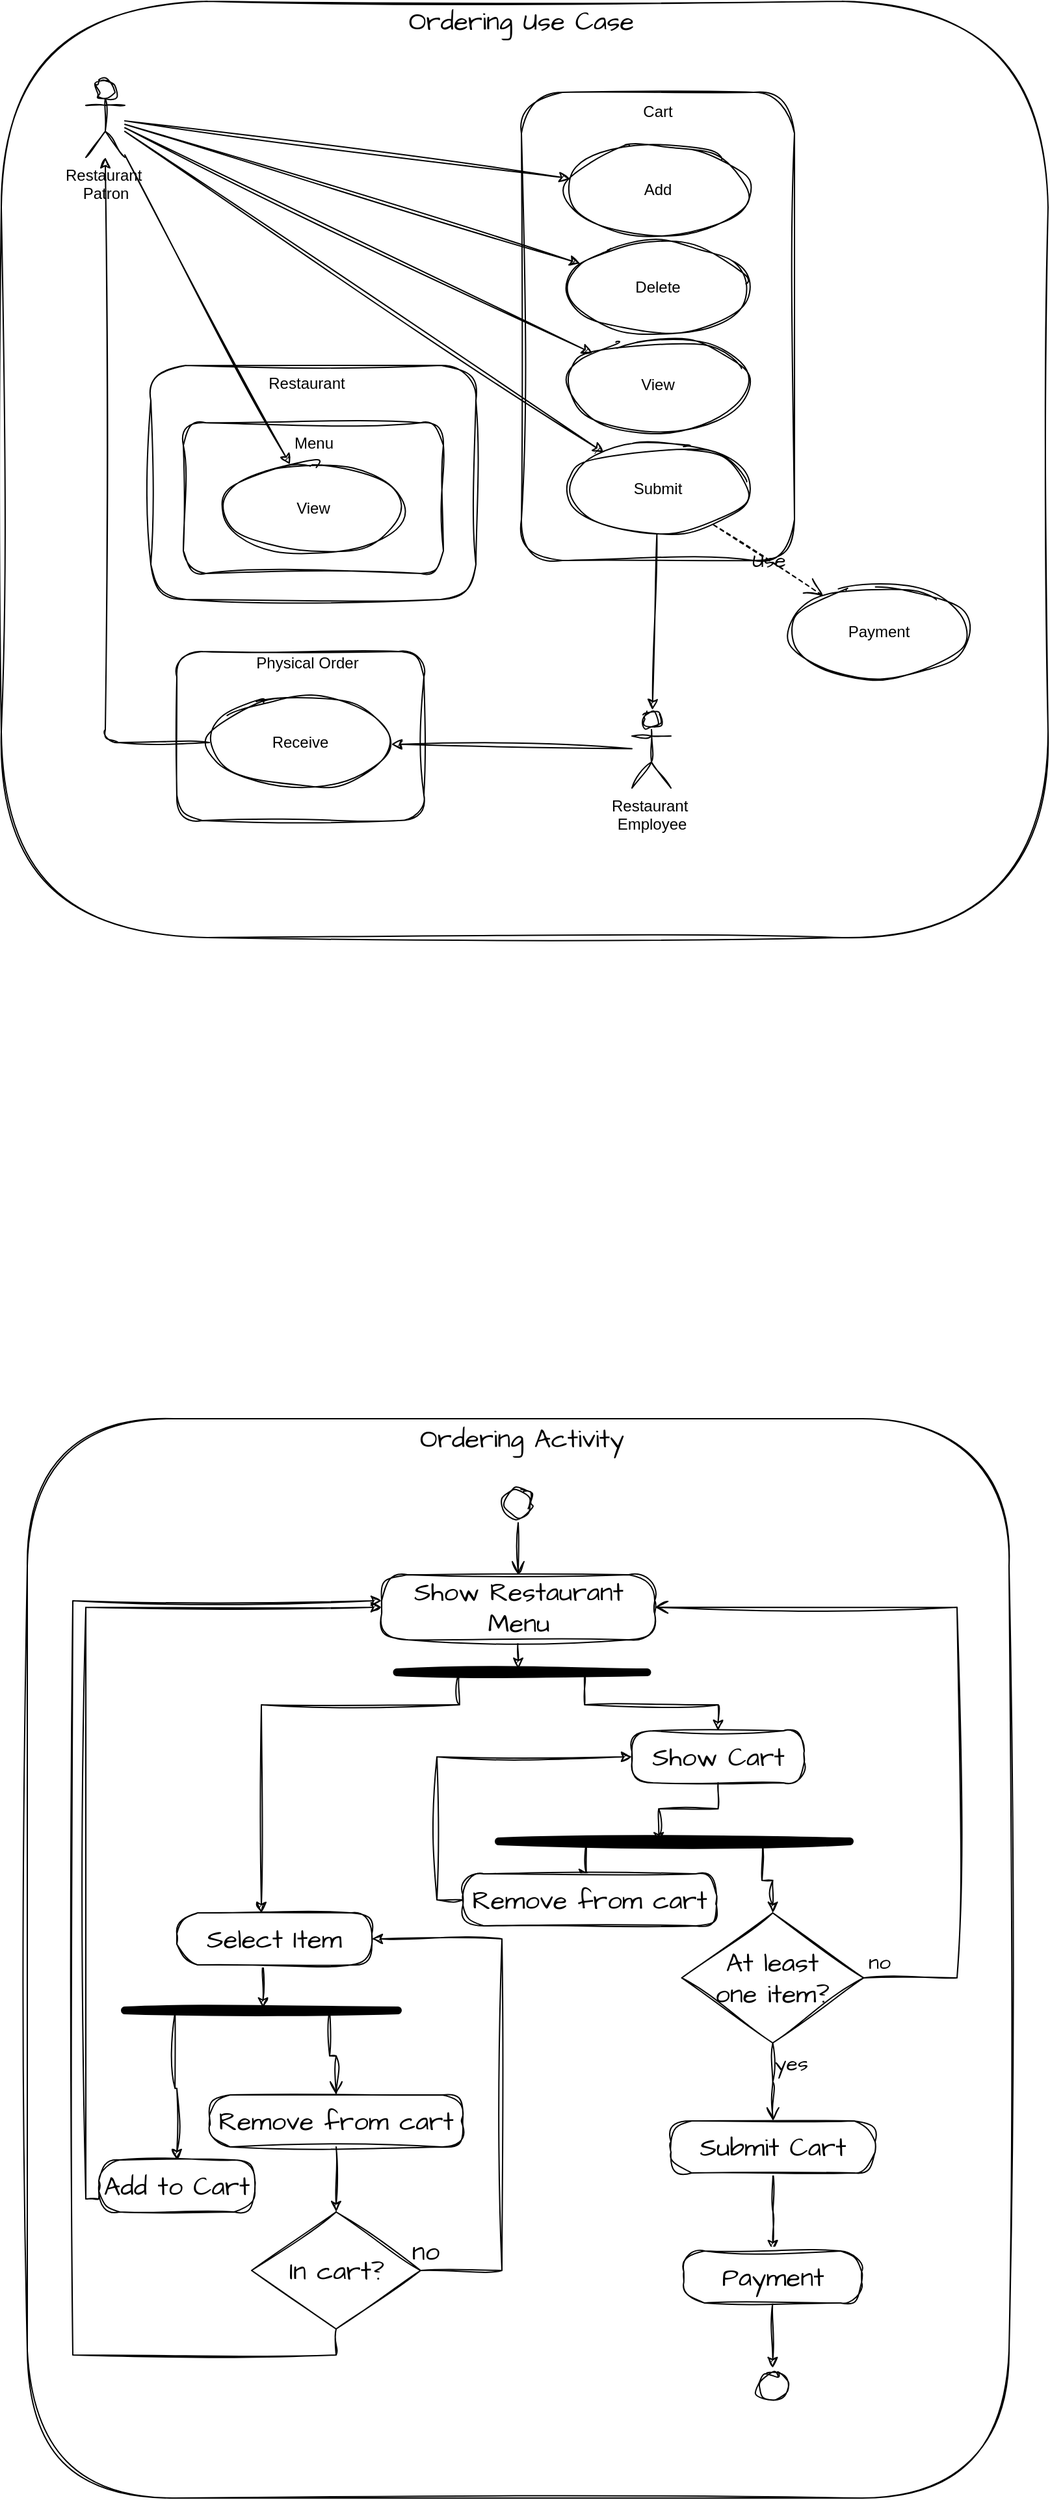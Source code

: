<mxfile version="21.4.0" type="device">
  <diagram name="Page-1" id="iVIAJpsjtNyqfuqqcP6n">
    <mxGraphModel dx="1335" dy="992" grid="1" gridSize="10" guides="1" tooltips="1" connect="1" arrows="1" fold="1" page="1" pageScale="1" pageWidth="850" pageHeight="1100" math="0" shadow="0">
      <root>
        <mxCell id="0" />
        <mxCell id="1" parent="0" />
        <mxCell id="poaK0A92fAtAV2oWqRkP-4" value="" style="rounded=1;whiteSpace=wrap;html=1;sketch=1;curveFitting=1;jiggle=2;labelBackgroundColor=none;arcSize=22;" parent="1" vertex="1">
          <mxGeometry x="25" y="30" width="805" height="720" as="geometry" />
        </mxCell>
        <mxCell id="Z1-gcSMTF0BbCp_BxVpH-2" value="Ordering Use Case" style="text;html=1;strokeColor=none;fillColor=none;align=center;verticalAlign=middle;whiteSpace=wrap;rounded=0;fontSize=20;fontFamily=Architects Daughter;labelBackgroundColor=none;" vertex="1" parent="1">
          <mxGeometry x="310" y="30" width="230" height="30" as="geometry" />
        </mxCell>
        <mxCell id="poaK0A92fAtAV2oWqRkP-1" value="Restaurant&amp;nbsp;&lt;br&gt;Patron" style="shape=umlActor;verticalLabelPosition=bottom;verticalAlign=top;html=1;outlineConnect=0;sketch=1;curveFitting=1;jiggle=2;rounded=1;labelBackgroundColor=none;" parent="1" vertex="1">
          <mxGeometry x="90" y="90" width="30" height="60" as="geometry" />
        </mxCell>
        <mxCell id="poaK0A92fAtAV2oWqRkP-2" value="Restaurant&amp;nbsp;&lt;br&gt;Employee" style="shape=umlActor;verticalLabelPosition=bottom;verticalAlign=top;html=1;outlineConnect=0;sketch=1;curveFitting=1;jiggle=2;rounded=1;labelBackgroundColor=none;" parent="1" vertex="1">
          <mxGeometry x="510" y="575" width="30" height="60" as="geometry" />
        </mxCell>
        <mxCell id="poaK0A92fAtAV2oWqRkP-46" value="" style="group;sketch=1;curveFitting=1;jiggle=2;labelBorderColor=default;rounded=1;labelBackgroundColor=none;" parent="1" vertex="1" connectable="0">
          <mxGeometry x="425" y="100" width="210" height="360" as="geometry" />
        </mxCell>
        <mxCell id="poaK0A92fAtAV2oWqRkP-16" value="" style="group;sketch=1;curveFitting=1;jiggle=2;rounded=1;labelBackgroundColor=none;" parent="poaK0A92fAtAV2oWqRkP-46" vertex="1" connectable="0">
          <mxGeometry width="210" height="360" as="geometry" />
        </mxCell>
        <mxCell id="poaK0A92fAtAV2oWqRkP-8" value="" style="rounded=1;whiteSpace=wrap;html=1;sketch=1;curveFitting=1;jiggle=2;labelBackgroundColor=none;" parent="poaK0A92fAtAV2oWqRkP-16" vertex="1">
          <mxGeometry width="210" height="360" as="geometry" />
        </mxCell>
        <mxCell id="poaK0A92fAtAV2oWqRkP-9" value="Cart" style="text;html=1;align=center;verticalAlign=middle;whiteSpace=wrap;rounded=1;labelBackgroundColor=none;sketch=1;curveFitting=1;jiggle=2;" parent="poaK0A92fAtAV2oWqRkP-16" vertex="1">
          <mxGeometry x="75" width="60" height="30" as="geometry" />
        </mxCell>
        <mxCell id="poaK0A92fAtAV2oWqRkP-6" value="Delete" style="ellipse;whiteSpace=wrap;html=1;sketch=1;curveFitting=1;jiggle=2;rounded=1;labelBackgroundColor=none;" parent="poaK0A92fAtAV2oWqRkP-46" vertex="1">
          <mxGeometry x="35" y="115" width="140" height="70" as="geometry" />
        </mxCell>
        <mxCell id="poaK0A92fAtAV2oWqRkP-7" value="Add" style="ellipse;whiteSpace=wrap;html=1;sketch=1;curveFitting=1;jiggle=2;rounded=1;labelBackgroundColor=none;" parent="poaK0A92fAtAV2oWqRkP-46" vertex="1">
          <mxGeometry x="35" y="40" width="140" height="70" as="geometry" />
        </mxCell>
        <mxCell id="poaK0A92fAtAV2oWqRkP-10" value="View" style="ellipse;whiteSpace=wrap;html=1;sketch=1;curveFitting=1;jiggle=2;rounded=1;labelBackgroundColor=none;" parent="poaK0A92fAtAV2oWqRkP-46" vertex="1">
          <mxGeometry x="35" y="190" width="140" height="70" as="geometry" />
        </mxCell>
        <mxCell id="poaK0A92fAtAV2oWqRkP-14" value="Submit" style="ellipse;whiteSpace=wrap;html=1;sketch=1;curveFitting=1;jiggle=2;rounded=1;labelBackgroundColor=none;" parent="poaK0A92fAtAV2oWqRkP-46" vertex="1">
          <mxGeometry x="35" y="270" width="140" height="70" as="geometry" />
        </mxCell>
        <mxCell id="poaK0A92fAtAV2oWqRkP-28" style="rounded=1;orthogonalLoop=1;jettySize=auto;html=1;sketch=1;curveFitting=1;jiggle=2;labelBackgroundColor=none;fontColor=default;" parent="1" source="poaK0A92fAtAV2oWqRkP-14" target="poaK0A92fAtAV2oWqRkP-2" edge="1">
          <mxGeometry relative="1" as="geometry" />
        </mxCell>
        <mxCell id="poaK0A92fAtAV2oWqRkP-22" style="rounded=1;orthogonalLoop=1;jettySize=auto;html=1;sketch=1;curveFitting=1;jiggle=2;labelBackgroundColor=none;fontColor=default;" parent="1" source="poaK0A92fAtAV2oWqRkP-1" target="poaK0A92fAtAV2oWqRkP-7" edge="1">
          <mxGeometry relative="1" as="geometry" />
        </mxCell>
        <mxCell id="poaK0A92fAtAV2oWqRkP-24" style="rounded=1;orthogonalLoop=1;jettySize=auto;html=1;sketch=1;curveFitting=1;jiggle=2;labelBackgroundColor=none;fontColor=default;" parent="1" source="poaK0A92fAtAV2oWqRkP-1" target="poaK0A92fAtAV2oWqRkP-6" edge="1">
          <mxGeometry relative="1" as="geometry" />
        </mxCell>
        <mxCell id="poaK0A92fAtAV2oWqRkP-25" style="rounded=1;orthogonalLoop=1;jettySize=auto;html=1;sketch=1;curveFitting=1;jiggle=2;labelBackgroundColor=none;fontColor=default;" parent="1" source="poaK0A92fAtAV2oWqRkP-1" target="poaK0A92fAtAV2oWqRkP-14" edge="1">
          <mxGeometry relative="1" as="geometry" />
        </mxCell>
        <mxCell id="poaK0A92fAtAV2oWqRkP-26" style="rounded=1;orthogonalLoop=1;jettySize=auto;html=1;sketch=1;curveFitting=1;jiggle=2;labelBackgroundColor=none;fontColor=default;" parent="1" source="poaK0A92fAtAV2oWqRkP-1" target="poaK0A92fAtAV2oWqRkP-10" edge="1">
          <mxGeometry relative="1" as="geometry" />
        </mxCell>
        <mxCell id="poaK0A92fAtAV2oWqRkP-47" value="Payment" style="ellipse;whiteSpace=wrap;html=1;sketch=1;curveFitting=1;jiggle=2;rounded=1;labelBackgroundColor=none;" parent="1" vertex="1">
          <mxGeometry x="630" y="480" width="140" height="70" as="geometry" />
        </mxCell>
        <mxCell id="poaK0A92fAtAV2oWqRkP-48" value="Use" style="endArrow=open;endSize=12;dashed=1;html=1;rounded=1;sketch=1;hachureGap=4;jiggle=2;curveFitting=1;fontFamily=Architects Daughter;fontSource=https%3A%2F%2Ffonts.googleapis.com%2Fcss%3Ffamily%3DArchitects%2BDaughter;fontSize=16;labelBackgroundColor=none;fontColor=default;" parent="1" source="poaK0A92fAtAV2oWqRkP-14" target="poaK0A92fAtAV2oWqRkP-47" edge="1">
          <mxGeometry width="160" relative="1" as="geometry">
            <mxPoint x="335" y="380" as="sourcePoint" />
            <mxPoint x="495" y="380" as="targetPoint" />
          </mxGeometry>
        </mxCell>
        <mxCell id="poaK0A92fAtAV2oWqRkP-49" value="" style="group;labelBackgroundColor=none;" parent="1" vertex="1" connectable="0">
          <mxGeometry x="160" y="530" width="190" height="130" as="geometry" />
        </mxCell>
        <mxCell id="poaK0A92fAtAV2oWqRkP-36" value="" style="rounded=1;whiteSpace=wrap;html=1;sketch=1;curveFitting=1;jiggle=2;labelBackgroundColor=none;" parent="poaK0A92fAtAV2oWqRkP-49" vertex="1">
          <mxGeometry width="190" height="130" as="geometry" />
        </mxCell>
        <mxCell id="poaK0A92fAtAV2oWqRkP-37" value="Physical Order" style="text;html=1;align=center;verticalAlign=middle;whiteSpace=wrap;rounded=1;labelBackgroundColor=none;sketch=1;curveFitting=1;jiggle=2;" parent="poaK0A92fAtAV2oWqRkP-49" vertex="1">
          <mxGeometry x="59.85" width="80.75" height="17.727" as="geometry" />
        </mxCell>
        <mxCell id="poaK0A92fAtAV2oWqRkP-29" value="Receive" style="ellipse;whiteSpace=wrap;html=1;sketch=1;curveFitting=1;jiggle=2;rounded=1;labelBackgroundColor=none;" parent="1" vertex="1">
          <mxGeometry x="185" y="565" width="140" height="70" as="geometry" />
        </mxCell>
        <mxCell id="poaK0A92fAtAV2oWqRkP-31" value="" style="rounded=1;orthogonalLoop=1;jettySize=auto;html=1;sketch=1;curveFitting=1;jiggle=2;labelBackgroundColor=none;fontColor=default;" parent="1" source="poaK0A92fAtAV2oWqRkP-2" target="poaK0A92fAtAV2oWqRkP-29" edge="1">
          <mxGeometry relative="1" as="geometry">
            <mxPoint x="610" y="480" as="targetPoint" />
          </mxGeometry>
        </mxCell>
        <mxCell id="poaK0A92fAtAV2oWqRkP-32" style="rounded=1;orthogonalLoop=1;jettySize=auto;html=1;edgeStyle=orthogonalEdgeStyle;sketch=1;curveFitting=1;jiggle=2;labelBackgroundColor=none;fontColor=default;" parent="1" source="poaK0A92fAtAV2oWqRkP-29" target="poaK0A92fAtAV2oWqRkP-1" edge="1">
          <mxGeometry relative="1" as="geometry" />
        </mxCell>
        <mxCell id="poaK0A92fAtAV2oWqRkP-76" value="" style="group;labelBackgroundColor=none;" parent="1" vertex="1" connectable="0">
          <mxGeometry x="140" y="310" width="250" height="180" as="geometry" />
        </mxCell>
        <mxCell id="poaK0A92fAtAV2oWqRkP-66" value="" style="rounded=1;whiteSpace=wrap;html=1;sketch=1;curveFitting=1;jiggle=2;labelBackgroundColor=none;" parent="poaK0A92fAtAV2oWqRkP-76" vertex="1">
          <mxGeometry width="250" height="180" as="geometry" />
        </mxCell>
        <mxCell id="poaK0A92fAtAV2oWqRkP-67" value="Restaurant" style="text;html=1;align=center;verticalAlign=middle;whiteSpace=wrap;rounded=1;labelBackgroundColor=none;sketch=1;curveFitting=1;jiggle=2;" parent="poaK0A92fAtAV2oWqRkP-76" vertex="1">
          <mxGeometry x="67.37" width="106.25" height="28.636" as="geometry" />
        </mxCell>
        <mxCell id="poaK0A92fAtAV2oWqRkP-56" value="" style="rounded=1;whiteSpace=wrap;html=1;sketch=1;curveFitting=1;jiggle=2;labelBackgroundColor=none;" parent="poaK0A92fAtAV2oWqRkP-76" vertex="1">
          <mxGeometry x="25" y="44.09" width="200" height="115.91" as="geometry" />
        </mxCell>
        <mxCell id="poaK0A92fAtAV2oWqRkP-57" value="Menu" style="text;html=1;align=center;verticalAlign=middle;whiteSpace=wrap;rounded=1;labelBackgroundColor=none;sketch=1;curveFitting=1;jiggle=2;" parent="poaK0A92fAtAV2oWqRkP-76" vertex="1">
          <mxGeometry x="82.5" y="50" width="85" height="19.091" as="geometry" />
        </mxCell>
        <mxCell id="poaK0A92fAtAV2oWqRkP-58" value="View" style="ellipse;whiteSpace=wrap;html=1;sketch=1;curveFitting=1;jiggle=2;rounded=1;labelBackgroundColor=none;" parent="poaK0A92fAtAV2oWqRkP-76" vertex="1">
          <mxGeometry x="55" y="75" width="140" height="70" as="geometry" />
        </mxCell>
        <mxCell id="poaK0A92fAtAV2oWqRkP-60" style="rounded=0;sketch=1;hachureGap=4;jiggle=2;curveFitting=1;orthogonalLoop=1;jettySize=auto;html=1;fontFamily=Architects Daughter;fontSource=https%3A%2F%2Ffonts.googleapis.com%2Fcss%3Ffamily%3DArchitects%2BDaughter;fontSize=16;labelBackgroundColor=none;fontColor=default;" parent="1" source="poaK0A92fAtAV2oWqRkP-1" target="poaK0A92fAtAV2oWqRkP-58" edge="1">
          <mxGeometry relative="1" as="geometry" />
        </mxCell>
        <mxCell id="Z1-gcSMTF0BbCp_BxVpH-1" value="" style="rounded=1;whiteSpace=wrap;html=1;sketch=1;hachureGap=4;jiggle=2;curveFitting=1;fontFamily=Architects Daughter;fontSource=https%3A%2F%2Ffonts.googleapis.com%2Fcss%3Ffamily%3DArchitects%2BDaughter;fontSize=20;labelBackgroundColor=none;" vertex="1" parent="1">
          <mxGeometry x="45" y="1120" width="755" height="830" as="geometry" />
        </mxCell>
        <mxCell id="Z1-gcSMTF0BbCp_BxVpH-3" value="Ordering Activity" style="text;html=1;strokeColor=none;fillColor=none;align=center;verticalAlign=middle;whiteSpace=wrap;rounded=0;fontSize=20;fontFamily=Architects Daughter;labelBackgroundColor=none;" vertex="1" parent="1">
          <mxGeometry x="328" y="1120" width="195" height="30" as="geometry" />
        </mxCell>
        <mxCell id="Z1-gcSMTF0BbCp_BxVpH-9" value="" style="ellipse;html=1;shape=startState;sketch=1;hachureGap=4;jiggle=2;curveFitting=1;fontFamily=Architects Daughter;fontSource=https%3A%2F%2Ffonts.googleapis.com%2Fcss%3Ffamily%3DArchitects%2BDaughter;fontSize=20;labelBackgroundColor=none;" vertex="1" parent="1">
          <mxGeometry x="407.5" y="1170" width="30" height="30" as="geometry" />
        </mxCell>
        <mxCell id="Z1-gcSMTF0BbCp_BxVpH-10" value="" style="edgeStyle=orthogonalEdgeStyle;html=1;verticalAlign=bottom;endArrow=open;endSize=8;rounded=0;sketch=1;hachureGap=4;jiggle=2;curveFitting=1;fontFamily=Architects Daughter;fontSource=https%3A%2F%2Ffonts.googleapis.com%2Fcss%3Ffamily%3DArchitects%2BDaughter;fontSize=16;labelBackgroundColor=none;fontColor=default;" edge="1" source="Z1-gcSMTF0BbCp_BxVpH-9" parent="1" target="Z1-gcSMTF0BbCp_BxVpH-11">
          <mxGeometry relative="1" as="geometry">
            <mxPoint x="422.5" y="1290" as="targetPoint" />
          </mxGeometry>
        </mxCell>
        <mxCell id="Z1-gcSMTF0BbCp_BxVpH-80" style="edgeStyle=orthogonalEdgeStyle;rounded=0;sketch=1;hachureGap=4;jiggle=2;curveFitting=1;orthogonalLoop=1;jettySize=auto;html=1;exitX=0.5;exitY=1;exitDx=0;exitDy=0;entryX=0.485;entryY=0.226;entryDx=0;entryDy=0;entryPerimeter=0;fontFamily=Architects Daughter;fontSource=https%3A%2F%2Ffonts.googleapis.com%2Fcss%3Ffamily%3DArchitects%2BDaughter;fontSize=16;" edge="1" parent="1" source="Z1-gcSMTF0BbCp_BxVpH-11" target="Z1-gcSMTF0BbCp_BxVpH-79">
          <mxGeometry relative="1" as="geometry" />
        </mxCell>
        <mxCell id="Z1-gcSMTF0BbCp_BxVpH-11" value="Show Restaurant Menu" style="rounded=1;whiteSpace=wrap;html=1;arcSize=40;sketch=1;hachureGap=4;jiggle=2;curveFitting=1;fontFamily=Architects Daughter;fontSource=https%3A%2F%2Ffonts.googleapis.com%2Fcss%3Ffamily%3DArchitects%2BDaughter;fontSize=20;labelBackgroundColor=none;" vertex="1" parent="1">
          <mxGeometry x="317.5" y="1240" width="210" height="50" as="geometry" />
        </mxCell>
        <mxCell id="Z1-gcSMTF0BbCp_BxVpH-50" style="edgeStyle=orthogonalEdgeStyle;rounded=0;sketch=1;hachureGap=4;jiggle=2;curveFitting=1;orthogonalLoop=1;jettySize=auto;html=1;exitX=0.5;exitY=1;exitDx=0;exitDy=0;entryX=0.506;entryY=0.346;entryDx=0;entryDy=0;entryPerimeter=0;fontFamily=Architects Daughter;fontSource=https%3A%2F%2Ffonts.googleapis.com%2Fcss%3Ffamily%3DArchitects%2BDaughter;fontSize=16;labelBackgroundColor=none;fontColor=default;" edge="1" parent="1" source="Z1-gcSMTF0BbCp_BxVpH-15" target="Z1-gcSMTF0BbCp_BxVpH-48">
          <mxGeometry relative="1" as="geometry" />
        </mxCell>
        <mxCell id="Z1-gcSMTF0BbCp_BxVpH-15" value="Select Item" style="rounded=1;whiteSpace=wrap;html=1;arcSize=40;sketch=1;hachureGap=4;jiggle=2;curveFitting=1;fontFamily=Architects Daughter;fontSource=https%3A%2F%2Ffonts.googleapis.com%2Fcss%3Ffamily%3DArchitects%2BDaughter;fontSize=20;labelBackgroundColor=none;" vertex="1" parent="1">
          <mxGeometry x="160" y="1500" width="150" height="40" as="geometry" />
        </mxCell>
        <mxCell id="Z1-gcSMTF0BbCp_BxVpH-92" style="edgeStyle=orthogonalEdgeStyle;rounded=0;sketch=1;hachureGap=4;jiggle=2;curveFitting=1;orthogonalLoop=1;jettySize=auto;html=1;exitX=0;exitY=0.5;exitDx=0;exitDy=0;fontFamily=Architects Daughter;fontSource=https%3A%2F%2Ffonts.googleapis.com%2Fcss%3Ffamily%3DArchitects%2BDaughter;fontSize=16;" edge="1" parent="1" source="Z1-gcSMTF0BbCp_BxVpH-26" target="Z1-gcSMTF0BbCp_BxVpH-11">
          <mxGeometry relative="1" as="geometry">
            <Array as="points">
              <mxPoint x="90" y="1720" />
              <mxPoint x="90" y="1265" />
            </Array>
          </mxGeometry>
        </mxCell>
        <mxCell id="Z1-gcSMTF0BbCp_BxVpH-26" value="Add to Cart" style="rounded=1;whiteSpace=wrap;html=1;arcSize=40;sketch=1;hachureGap=4;jiggle=2;curveFitting=1;fontFamily=Architects Daughter;fontSource=https%3A%2F%2Ffonts.googleapis.com%2Fcss%3Ffamily%3DArchitects%2BDaughter;fontSize=20;labelBackgroundColor=none;" vertex="1" parent="1">
          <mxGeometry x="100" y="1690" width="120" height="40" as="geometry" />
        </mxCell>
        <mxCell id="Z1-gcSMTF0BbCp_BxVpH-47" style="edgeStyle=orthogonalEdgeStyle;rounded=0;sketch=1;hachureGap=4;jiggle=2;curveFitting=1;orthogonalLoop=1;jettySize=auto;html=1;exitX=0.5;exitY=1;exitDx=0;exitDy=0;fontFamily=Architects Daughter;fontSource=https%3A%2F%2Ffonts.googleapis.com%2Fcss%3Ffamily%3DArchitects%2BDaughter;fontSize=16;labelBackgroundColor=none;fontColor=default;" edge="1" parent="1" source="Z1-gcSMTF0BbCp_BxVpH-31" target="Z1-gcSMTF0BbCp_BxVpH-76">
          <mxGeometry relative="1" as="geometry" />
        </mxCell>
        <mxCell id="Z1-gcSMTF0BbCp_BxVpH-31" value="Submit Cart" style="rounded=1;whiteSpace=wrap;html=1;arcSize=40;sketch=1;hachureGap=4;jiggle=2;curveFitting=1;fontFamily=Architects Daughter;fontSource=https%3A%2F%2Ffonts.googleapis.com%2Fcss%3Ffamily%3DArchitects%2BDaughter;fontSize=20;labelBackgroundColor=none;" vertex="1" parent="1">
          <mxGeometry x="540" y="1660" width="157" height="40" as="geometry" />
        </mxCell>
        <mxCell id="Z1-gcSMTF0BbCp_BxVpH-41" value="At least &lt;br&gt;one item?" style="rhombus;whiteSpace=wrap;html=1;sketch=1;hachureGap=4;jiggle=2;curveFitting=1;fontFamily=Architects Daughter;fontSource=https%3A%2F%2Ffonts.googleapis.com%2Fcss%3Ffamily%3DArchitects%2BDaughter;fontSize=20;labelBackgroundColor=none;" vertex="1" parent="1">
          <mxGeometry x="548.25" y="1500" width="140" height="100" as="geometry" />
        </mxCell>
        <mxCell id="Z1-gcSMTF0BbCp_BxVpH-42" value="no" style="edgeStyle=orthogonalEdgeStyle;html=1;align=left;verticalAlign=bottom;endArrow=open;endSize=8;rounded=0;sketch=1;hachureGap=4;jiggle=2;curveFitting=1;fontFamily=Architects Daughter;fontSource=https%3A%2F%2Ffonts.googleapis.com%2Fcss%3Ffamily%3DArchitects%2BDaughter;fontSize=16;labelBackgroundColor=none;fontColor=default;" edge="1" source="Z1-gcSMTF0BbCp_BxVpH-41" parent="1" target="Z1-gcSMTF0BbCp_BxVpH-11">
          <mxGeometry x="-0.993" relative="1" as="geometry">
            <mxPoint x="540" y="1820" as="targetPoint" />
            <Array as="points">
              <mxPoint x="760" y="1550" />
              <mxPoint x="760" y="1265" />
            </Array>
            <mxPoint as="offset" />
          </mxGeometry>
        </mxCell>
        <mxCell id="Z1-gcSMTF0BbCp_BxVpH-43" value="yes" style="edgeStyle=orthogonalEdgeStyle;html=1;align=left;verticalAlign=top;endArrow=open;endSize=8;rounded=0;sketch=1;hachureGap=4;jiggle=2;curveFitting=1;fontFamily=Architects Daughter;fontSource=https%3A%2F%2Ffonts.googleapis.com%2Fcss%3Ffamily%3DArchitects%2BDaughter;fontSize=16;labelBackgroundColor=none;fontColor=default;" edge="1" source="Z1-gcSMTF0BbCp_BxVpH-41" parent="1" target="Z1-gcSMTF0BbCp_BxVpH-31">
          <mxGeometry x="-0.999" relative="1" as="geometry">
            <mxPoint x="618.25" y="1660" as="targetPoint" />
            <mxPoint as="offset" />
          </mxGeometry>
        </mxCell>
        <mxCell id="Z1-gcSMTF0BbCp_BxVpH-45" value="" style="ellipse;html=1;shape=startState;sketch=1;hachureGap=4;jiggle=2;curveFitting=1;fontFamily=Architects Daughter;fontSource=https%3A%2F%2Ffonts.googleapis.com%2Fcss%3Ffamily%3DArchitects%2BDaughter;fontSize=20;labelBackgroundColor=none;" vertex="1" parent="1">
          <mxGeometry x="603.25" y="1850" width="30" height="30" as="geometry" />
        </mxCell>
        <mxCell id="Z1-gcSMTF0BbCp_BxVpH-48" value="" style="shape=line;html=1;strokeWidth=6;sketch=1;hachureGap=4;jiggle=2;curveFitting=1;fontFamily=Architects Daughter;fontSource=https%3A%2F%2Ffonts.googleapis.com%2Fcss%3Ffamily%3DArchitects%2BDaughter;fontSize=20;labelBackgroundColor=none;" vertex="1" parent="1">
          <mxGeometry x="120" y="1570" width="210" height="10" as="geometry" />
        </mxCell>
        <mxCell id="Z1-gcSMTF0BbCp_BxVpH-49" value="" style="html=1;verticalAlign=bottom;endArrow=open;endSize=8;rounded=0;sketch=1;hachureGap=4;jiggle=2;curveFitting=1;fontFamily=Architects Daughter;fontSource=https%3A%2F%2Ffonts.googleapis.com%2Fcss%3Ffamily%3DArchitects%2BDaughter;fontSize=16;exitX=0.75;exitY=0.5;exitDx=0;exitDy=0;exitPerimeter=0;labelBackgroundColor=none;fontColor=default;edgeStyle=orthogonalEdgeStyle;" edge="1" source="Z1-gcSMTF0BbCp_BxVpH-48" parent="1" target="Z1-gcSMTF0BbCp_BxVpH-74">
          <mxGeometry relative="1" as="geometry">
            <mxPoint x="576.806" y="1556.403" as="targetPoint" />
          </mxGeometry>
        </mxCell>
        <mxCell id="Z1-gcSMTF0BbCp_BxVpH-61" style="edgeStyle=orthogonalEdgeStyle;rounded=0;sketch=1;hachureGap=4;jiggle=2;curveFitting=1;orthogonalLoop=1;jettySize=auto;html=1;fontFamily=Architects Daughter;fontSource=https%3A%2F%2Ffonts.googleapis.com%2Fcss%3Ffamily%3DArchitects%2BDaughter;fontSize=16;labelBackgroundColor=none;fontColor=default;" edge="1" parent="1" source="Z1-gcSMTF0BbCp_BxVpH-54" target="Z1-gcSMTF0BbCp_BxVpH-15">
          <mxGeometry relative="1" as="geometry">
            <mxPoint x="120" y="1453" as="targetPoint" />
            <Array as="points">
              <mxPoint x="410" y="1775" />
              <mxPoint x="410" y="1520" />
            </Array>
          </mxGeometry>
        </mxCell>
        <mxCell id="Z1-gcSMTF0BbCp_BxVpH-62" value="no" style="edgeLabel;html=1;align=center;verticalAlign=middle;resizable=0;points=[];fontSize=20;fontFamily=Architects Daughter;labelBackgroundColor=none;" vertex="1" connectable="0" parent="Z1-gcSMTF0BbCp_BxVpH-61">
          <mxGeometry x="-0.85" y="-1" relative="1" as="geometry">
            <mxPoint x="-28" y="-16" as="offset" />
          </mxGeometry>
        </mxCell>
        <mxCell id="Z1-gcSMTF0BbCp_BxVpH-63" style="edgeStyle=orthogonalEdgeStyle;rounded=0;sketch=1;hachureGap=4;jiggle=2;curveFitting=1;orthogonalLoop=1;jettySize=auto;html=1;exitX=0.5;exitY=1;exitDx=0;exitDy=0;fontFamily=Architects Daughter;fontSource=https%3A%2F%2Ffonts.googleapis.com%2Fcss%3Ffamily%3DArchitects%2BDaughter;fontSize=16;labelBackgroundColor=none;fontColor=default;" edge="1" parent="1" source="Z1-gcSMTF0BbCp_BxVpH-54" target="Z1-gcSMTF0BbCp_BxVpH-11">
          <mxGeometry relative="1" as="geometry">
            <mxPoint x="195.053" y="1700" as="targetPoint" />
            <Array as="points">
              <mxPoint x="282" y="1840" />
              <mxPoint x="80" y="1840" />
              <mxPoint x="80" y="1260" />
            </Array>
          </mxGeometry>
        </mxCell>
        <mxCell id="Z1-gcSMTF0BbCp_BxVpH-82" value="yes" style="edgeLabel;html=1;align=center;verticalAlign=middle;resizable=0;points=[];fontSize=20;fontFamily=Architects Daughter;" vertex="1" connectable="0" parent="Z1-gcSMTF0BbCp_BxVpH-63">
          <mxGeometry x="-0.875" y="-1" relative="1" as="geometry">
            <mxPoint x="27" y="-59" as="offset" />
          </mxGeometry>
        </mxCell>
        <mxCell id="Z1-gcSMTF0BbCp_BxVpH-54" value="In cart?" style="rhombus;whiteSpace=wrap;html=1;sketch=1;hachureGap=4;jiggle=2;curveFitting=1;fontFamily=Architects Daughter;fontSource=https%3A%2F%2Ffonts.googleapis.com%2Fcss%3Ffamily%3DArchitects%2BDaughter;fontSize=20;labelBackgroundColor=none;" vertex="1" parent="1">
          <mxGeometry x="217.5" y="1730" width="130" height="90" as="geometry" />
        </mxCell>
        <mxCell id="Z1-gcSMTF0BbCp_BxVpH-75" style="edgeStyle=orthogonalEdgeStyle;rounded=0;sketch=1;hachureGap=4;jiggle=2;curveFitting=1;orthogonalLoop=1;jettySize=auto;html=1;exitX=0.5;exitY=1;exitDx=0;exitDy=0;fontFamily=Architects Daughter;fontSource=https%3A%2F%2Ffonts.googleapis.com%2Fcss%3Ffamily%3DArchitects%2BDaughter;fontSize=16;labelBackgroundColor=none;fontColor=default;" edge="1" parent="1" source="Z1-gcSMTF0BbCp_BxVpH-74" target="Z1-gcSMTF0BbCp_BxVpH-54">
          <mxGeometry relative="1" as="geometry" />
        </mxCell>
        <mxCell id="Z1-gcSMTF0BbCp_BxVpH-77" style="rounded=0;sketch=1;hachureGap=4;jiggle=2;curveFitting=1;orthogonalLoop=1;jettySize=auto;html=1;exitX=0.5;exitY=1;exitDx=0;exitDy=0;fontFamily=Architects Daughter;fontSource=https%3A%2F%2Ffonts.googleapis.com%2Fcss%3Ffamily%3DArchitects%2BDaughter;fontSize=16;labelBackgroundColor=none;fontColor=default;" edge="1" parent="1" source="Z1-gcSMTF0BbCp_BxVpH-76" target="Z1-gcSMTF0BbCp_BxVpH-45">
          <mxGeometry relative="1" as="geometry" />
        </mxCell>
        <mxCell id="Z1-gcSMTF0BbCp_BxVpH-76" value="Payment" style="rounded=1;whiteSpace=wrap;html=1;arcSize=40;sketch=1;hachureGap=4;jiggle=2;curveFitting=1;fontFamily=Architects Daughter;fontSource=https%3A%2F%2Ffonts.googleapis.com%2Fcss%3Ffamily%3DArchitects%2BDaughter;fontSize=20;labelBackgroundColor=none;" vertex="1" parent="1">
          <mxGeometry x="549.88" y="1760" width="136.75" height="40" as="geometry" />
        </mxCell>
        <mxCell id="Z1-gcSMTF0BbCp_BxVpH-81" style="edgeStyle=orthogonalEdgeStyle;rounded=0;sketch=1;hachureGap=4;jiggle=2;curveFitting=1;orthogonalLoop=1;jettySize=auto;html=1;exitX=0.25;exitY=0.5;exitDx=0;exitDy=0;exitPerimeter=0;fontFamily=Architects Daughter;fontSource=https%3A%2F%2Ffonts.googleapis.com%2Fcss%3Ffamily%3DArchitects%2BDaughter;fontSize=16;" edge="1" parent="1" source="Z1-gcSMTF0BbCp_BxVpH-79" target="Z1-gcSMTF0BbCp_BxVpH-15">
          <mxGeometry relative="1" as="geometry">
            <Array as="points">
              <mxPoint x="377" y="1340" />
              <mxPoint x="225" y="1340" />
            </Array>
          </mxGeometry>
        </mxCell>
        <mxCell id="Z1-gcSMTF0BbCp_BxVpH-90" style="edgeStyle=orthogonalEdgeStyle;rounded=0;sketch=1;hachureGap=4;jiggle=2;curveFitting=1;orthogonalLoop=1;jettySize=auto;html=1;exitX=0.75;exitY=0.5;exitDx=0;exitDy=0;exitPerimeter=0;fontFamily=Architects Daughter;fontSource=https%3A%2F%2Ffonts.googleapis.com%2Fcss%3Ffamily%3DArchitects%2BDaughter;fontSize=16;" edge="1" parent="1" source="Z1-gcSMTF0BbCp_BxVpH-79" target="Z1-gcSMTF0BbCp_BxVpH-86">
          <mxGeometry relative="1" as="geometry" />
        </mxCell>
        <mxCell id="Z1-gcSMTF0BbCp_BxVpH-79" value="" style="shape=line;html=1;strokeWidth=6;sketch=1;hachureGap=4;jiggle=2;curveFitting=1;fontFamily=Architects Daughter;fontSource=https%3A%2F%2Ffonts.googleapis.com%2Fcss%3Ffamily%3DArchitects%2BDaughter;fontSize=20;labelBackgroundColor=none;" vertex="1" parent="1">
          <mxGeometry x="329.25" y="1310" width="192.5" height="10" as="geometry" />
        </mxCell>
        <mxCell id="Z1-gcSMTF0BbCp_BxVpH-97" style="edgeStyle=orthogonalEdgeStyle;rounded=0;sketch=1;hachureGap=4;jiggle=2;curveFitting=1;orthogonalLoop=1;jettySize=auto;html=1;entryX=0.456;entryY=0.638;entryDx=0;entryDy=0;entryPerimeter=0;fontFamily=Architects Daughter;fontSource=https%3A%2F%2Ffonts.googleapis.com%2Fcss%3Ffamily%3DArchitects%2BDaughter;fontSize=16;" edge="1" parent="1" source="Z1-gcSMTF0BbCp_BxVpH-86" target="Z1-gcSMTF0BbCp_BxVpH-87">
          <mxGeometry relative="1" as="geometry" />
        </mxCell>
        <mxCell id="Z1-gcSMTF0BbCp_BxVpH-86" value="Show Cart" style="rounded=1;whiteSpace=wrap;html=1;arcSize=40;sketch=1;hachureGap=4;jiggle=2;curveFitting=1;fontFamily=Architects Daughter;fontSource=https%3A%2F%2Ffonts.googleapis.com%2Fcss%3Ffamily%3DArchitects%2BDaughter;fontSize=20;labelBackgroundColor=none;" vertex="1" parent="1">
          <mxGeometry x="510" y="1360" width="132.5" height="40" as="geometry" />
        </mxCell>
        <mxCell id="Z1-gcSMTF0BbCp_BxVpH-89" style="edgeStyle=orthogonalEdgeStyle;rounded=0;sketch=1;hachureGap=4;jiggle=2;curveFitting=1;orthogonalLoop=1;jettySize=auto;html=1;exitX=0.75;exitY=0.5;exitDx=0;exitDy=0;exitPerimeter=0;fontFamily=Architects Daughter;fontSource=https%3A%2F%2Ffonts.googleapis.com%2Fcss%3Ffamily%3DArchitects%2BDaughter;fontSize=16;" edge="1" parent="1" source="Z1-gcSMTF0BbCp_BxVpH-87" target="Z1-gcSMTF0BbCp_BxVpH-41">
          <mxGeometry relative="1" as="geometry" />
        </mxCell>
        <mxCell id="Z1-gcSMTF0BbCp_BxVpH-103" style="edgeStyle=orthogonalEdgeStyle;rounded=0;sketch=1;hachureGap=4;jiggle=2;curveFitting=1;orthogonalLoop=1;jettySize=auto;html=1;exitX=0.25;exitY=0.5;exitDx=0;exitDy=0;exitPerimeter=0;fontFamily=Architects Daughter;fontSource=https%3A%2F%2Ffonts.googleapis.com%2Fcss%3Ffamily%3DArchitects%2BDaughter;fontSize=16;" edge="1" parent="1" source="Z1-gcSMTF0BbCp_BxVpH-87" target="Z1-gcSMTF0BbCp_BxVpH-101">
          <mxGeometry relative="1" as="geometry" />
        </mxCell>
        <mxCell id="Z1-gcSMTF0BbCp_BxVpH-87" value="" style="shape=line;html=1;strokeWidth=6;sketch=1;hachureGap=4;jiggle=2;curveFitting=1;fontFamily=Architects Daughter;fontSource=https%3A%2F%2Ffonts.googleapis.com%2Fcss%3Ffamily%3DArchitects%2BDaughter;fontSize=20;labelBackgroundColor=none;" vertex="1" parent="1">
          <mxGeometry x="407.5" y="1440" width="270" height="10" as="geometry" />
        </mxCell>
        <mxCell id="Z1-gcSMTF0BbCp_BxVpH-91" value="" style="rounded=0;sketch=1;hachureGap=4;jiggle=2;curveFitting=1;orthogonalLoop=1;jettySize=auto;html=1;exitX=0.184;exitY=0.633;exitDx=0;exitDy=0;exitPerimeter=0;fontFamily=Architects Daughter;fontSource=https%3A%2F%2Ffonts.googleapis.com%2Fcss%3Ffamily%3DArchitects%2BDaughter;fontSize=16;labelBackgroundColor=none;fontColor=default;edgeStyle=orthogonalEdgeStyle;" edge="1" parent="1" source="Z1-gcSMTF0BbCp_BxVpH-48" target="Z1-gcSMTF0BbCp_BxVpH-26">
          <mxGeometry relative="1" as="geometry">
            <mxPoint x="200" y="1552" as="sourcePoint" />
            <mxPoint x="399" y="1743" as="targetPoint" />
          </mxGeometry>
        </mxCell>
        <mxCell id="Z1-gcSMTF0BbCp_BxVpH-74" value="Remove from cart" style="rounded=1;whiteSpace=wrap;html=1;arcSize=40;sketch=1;hachureGap=4;jiggle=2;curveFitting=1;fontFamily=Architects Daughter;fontSource=https%3A%2F%2Ffonts.googleapis.com%2Fcss%3Ffamily%3DArchitects%2BDaughter;fontSize=20;labelBackgroundColor=none;" vertex="1" parent="1">
          <mxGeometry x="185" y="1640" width="195" height="40" as="geometry" />
        </mxCell>
        <mxCell id="Z1-gcSMTF0BbCp_BxVpH-104" style="edgeStyle=orthogonalEdgeStyle;rounded=0;sketch=1;hachureGap=4;jiggle=2;curveFitting=1;orthogonalLoop=1;jettySize=auto;html=1;exitX=0;exitY=0.5;exitDx=0;exitDy=0;fontFamily=Architects Daughter;fontSource=https%3A%2F%2Ffonts.googleapis.com%2Fcss%3Ffamily%3DArchitects%2BDaughter;fontSize=16;" edge="1" parent="1" source="Z1-gcSMTF0BbCp_BxVpH-101" target="Z1-gcSMTF0BbCp_BxVpH-86">
          <mxGeometry relative="1" as="geometry">
            <Array as="points">
              <mxPoint x="360" y="1490" />
              <mxPoint x="360" y="1380" />
            </Array>
          </mxGeometry>
        </mxCell>
        <mxCell id="Z1-gcSMTF0BbCp_BxVpH-101" value="Remove from cart" style="rounded=1;whiteSpace=wrap;html=1;arcSize=40;sketch=1;hachureGap=4;jiggle=2;curveFitting=1;fontFamily=Architects Daughter;fontSource=https%3A%2F%2Ffonts.googleapis.com%2Fcss%3Ffamily%3DArchitects%2BDaughter;fontSize=20;labelBackgroundColor=none;" vertex="1" parent="1">
          <mxGeometry x="380" y="1470" width="195" height="40" as="geometry" />
        </mxCell>
      </root>
    </mxGraphModel>
  </diagram>
</mxfile>
